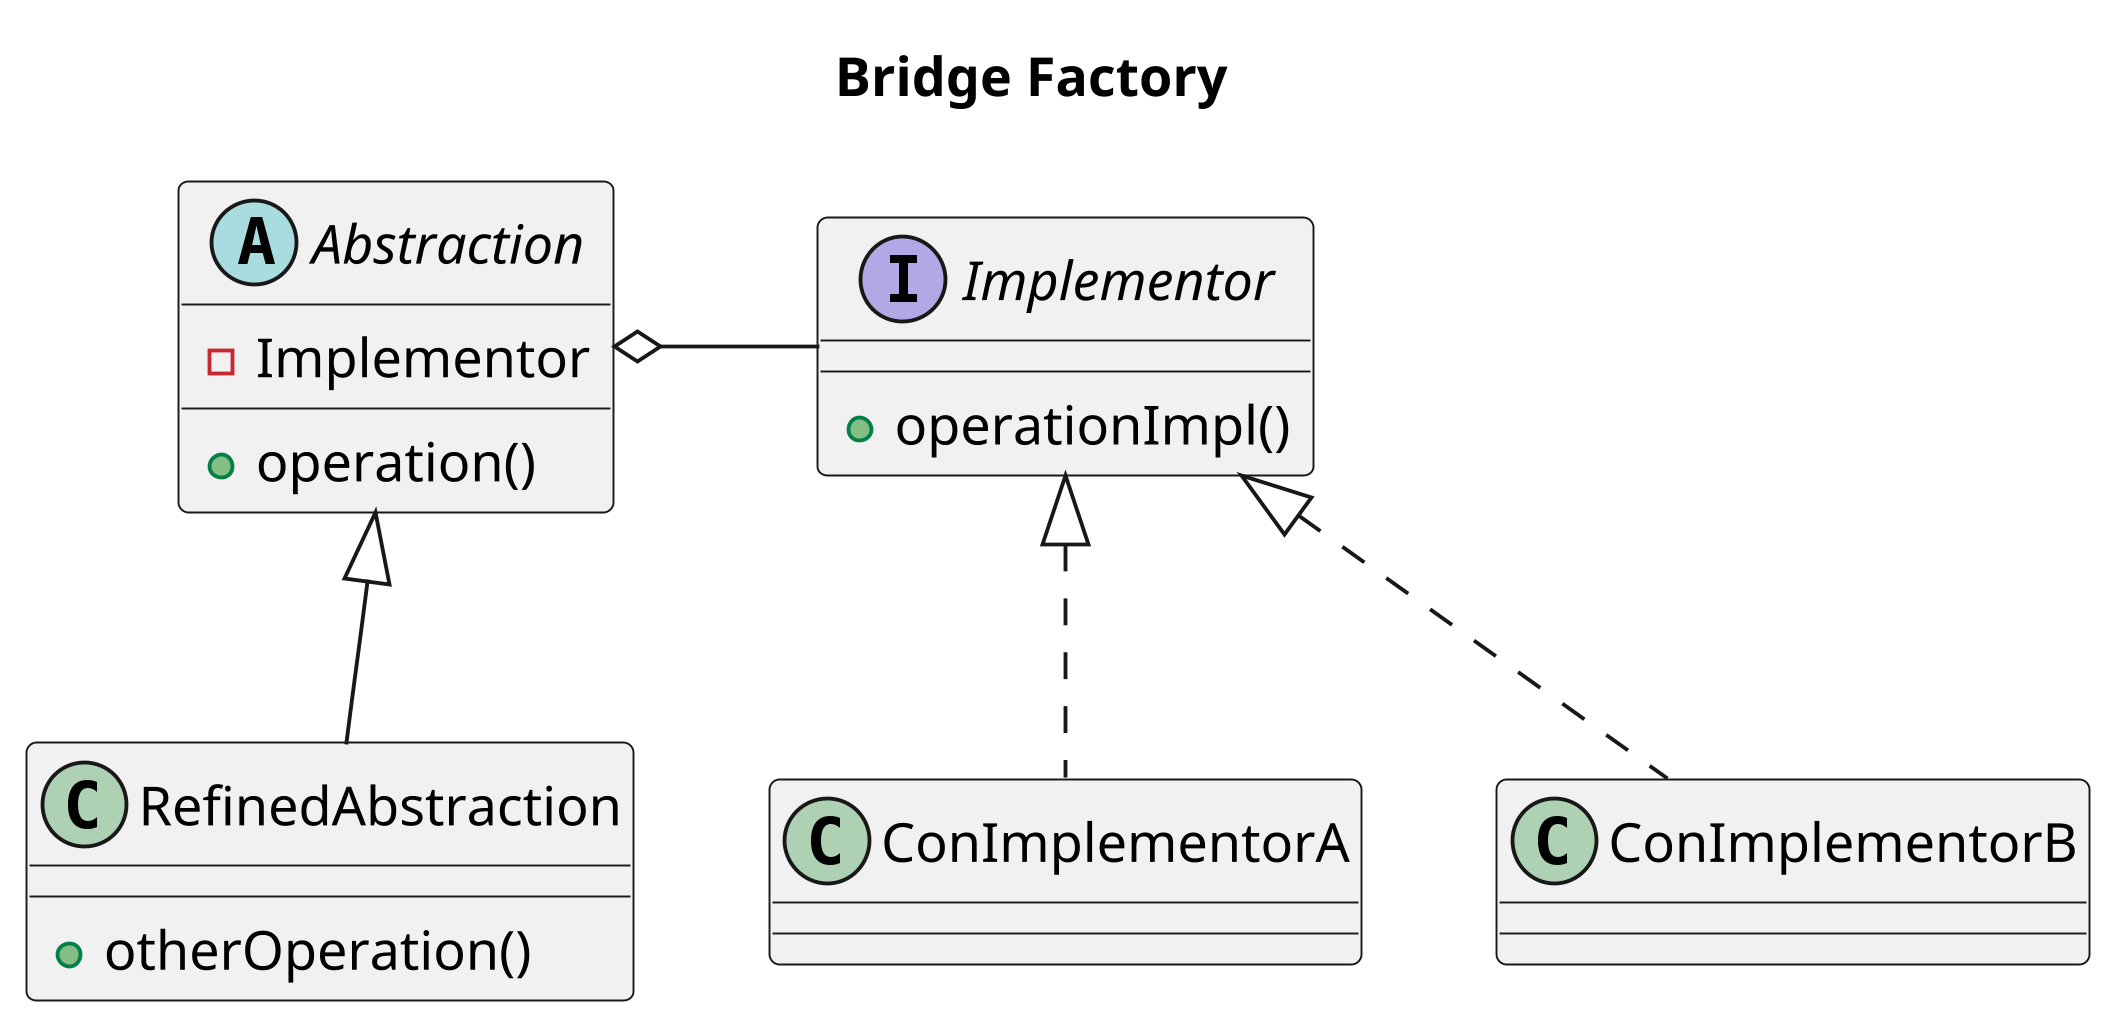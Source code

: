 @startuml
scale 1024 height
title Bridge Factory

abstract class Abstraction {
    - Implementor
    + operation()
}
class RefinedAbstraction {
    + otherOperation()
}
interface Implementor {
    + operationImpl()
}
class ConImplementorA
class ConImplementorB

Abstraction <|-- RefinedAbstraction
Abstraction o- Implementor
Implementor <|.. ConImplementorA
Implementor <|.. ConImplementorB
@enduml